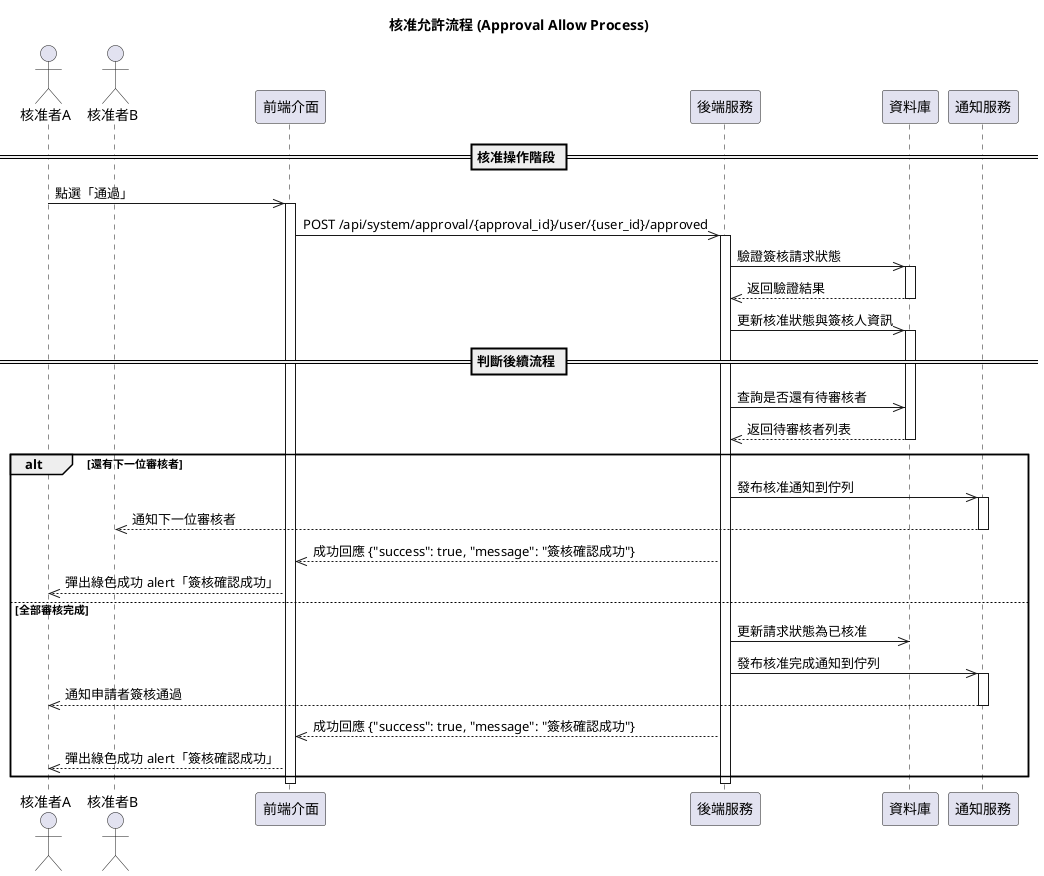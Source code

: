 @startuml

title 核准允許流程 (Approval Allow Process)

actor ReviewerA as "核准者A"
actor ReviewerB as "核准者B"
participant Frontend as "前端介面"
participant Backend as "後端服務"
participant Database as "資料庫"
participant NotificationService as "通知服務"

== 核准操作階段 ==
ReviewerA ->> Frontend: 點選「通過」
activate Frontend

Frontend ->> Backend: POST /api/system/approval/{approval_id}/user/{user_id}/approved
activate Backend

Backend ->> Database: 驗證簽核請求狀態
activate Database
Database -->> Backend: 返回驗證結果
deactivate Database

Backend ->> Database: 更新核准狀態與簽核人資訊
activate Database

== 判斷後續流程 ==
Backend ->> Database: 查詢是否還有待審核者
Database -->> Backend: 返回待審核者列表

alt 還有下一位審核者
    deactivate Database
    Backend ->> NotificationService: 發布核准通知到佇列
    activate NotificationService
    NotificationService -->> ReviewerB: 通知下一位審核者
    deactivate NotificationService

    Backend -->> Frontend: 成功回應 {"success": true, "message": "簽核確認成功"}
    Frontend -->> ReviewerA: 彈出綠色成功 alert「簽核確認成功」

else 全部審核完成
    Backend ->> Database: 更新請求狀態為已核准
    deactivate Database

    Backend ->> NotificationService: 發布核准完成通知到佇列
    activate NotificationService
    NotificationService -->> ReviewerA: 通知申請者簽核通過
    deactivate NotificationService

    Backend -->> Frontend: 成功回應 {"success": true, "message": "簽核確認成功"}
    Frontend -->> ReviewerA: 彈出綠色成功 alert「簽核確認成功」
end

deactivate Backend
deactivate Frontend

@enduml